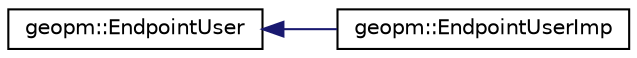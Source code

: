 digraph "Graphical Class Hierarchy"
{
 // LATEX_PDF_SIZE
  edge [fontname="Helvetica",fontsize="10",labelfontname="Helvetica",labelfontsize="10"];
  node [fontname="Helvetica",fontsize="10",shape=record];
  rankdir="LR";
  Node0 [label="geopm::EndpointUser",height=0.2,width=0.4,color="black", fillcolor="white", style="filled",URL="$classgeopm_1_1_endpoint_user.html",tooltip=" "];
  Node0 -> Node1 [dir="back",color="midnightblue",fontsize="10",style="solid",fontname="Helvetica"];
  Node1 [label="geopm::EndpointUserImp",height=0.2,width=0.4,color="black", fillcolor="white", style="filled",URL="$classgeopm_1_1_endpoint_user_imp.html",tooltip=" "];
}
